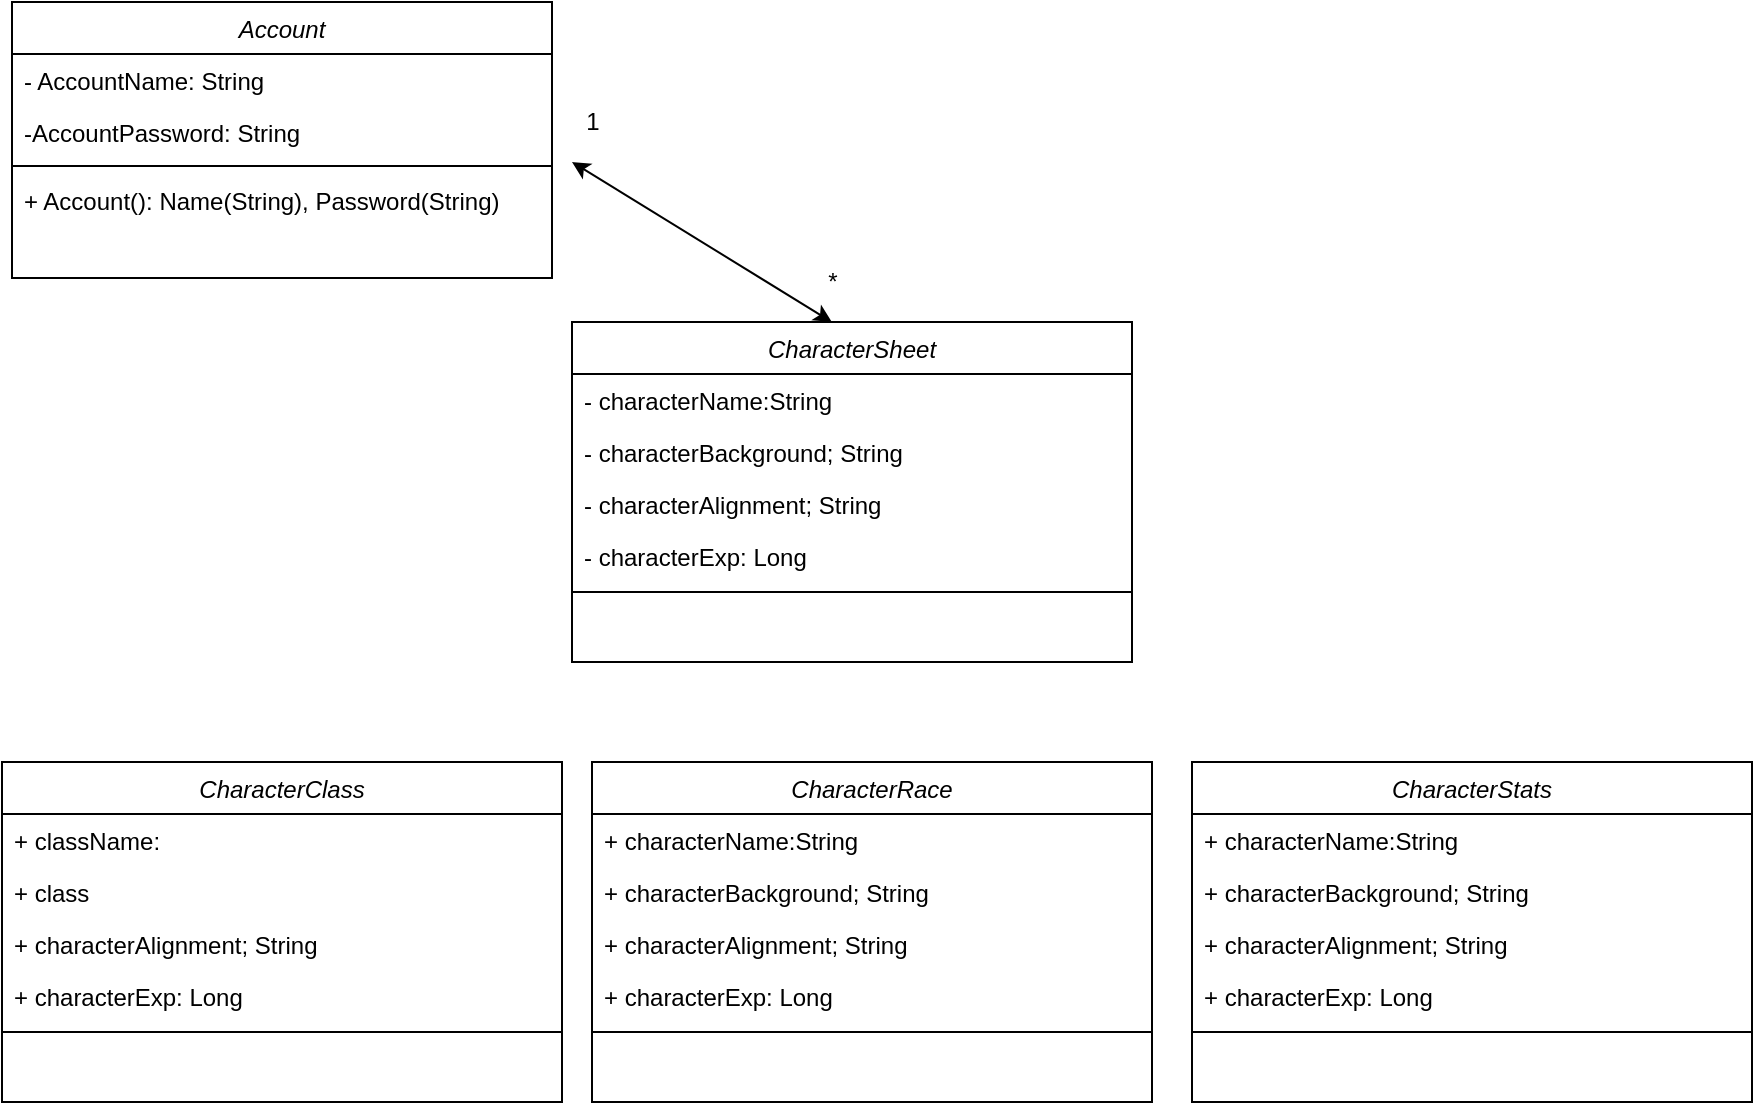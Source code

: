<mxfile version="14.5.3" type="device"><diagram id="C5RBs43oDa-KdzZeNtuy" name="Page-1"><mxGraphModel dx="959" dy="1139" grid="1" gridSize="10" guides="1" tooltips="1" connect="1" arrows="1" fold="1" page="1" pageScale="1" pageWidth="827" pageHeight="1169" math="0" shadow="0"><root><mxCell id="WIyWlLk6GJQsqaUBKTNV-0"/><mxCell id="WIyWlLk6GJQsqaUBKTNV-1" parent="WIyWlLk6GJQsqaUBKTNV-0"/><mxCell id="zkfFHV4jXpPFQw0GAbJ--0" value="Account" style="swimlane;fontStyle=2;align=center;verticalAlign=top;childLayout=stackLayout;horizontal=1;startSize=26;horizontalStack=0;resizeParent=1;resizeLast=0;collapsible=1;marginBottom=0;rounded=0;shadow=0;strokeWidth=1;" parent="WIyWlLk6GJQsqaUBKTNV-1" vertex="1"><mxGeometry x="30" y="280" width="270" height="138" as="geometry"><mxRectangle x="230" y="140" width="160" height="26" as="alternateBounds"/></mxGeometry></mxCell><mxCell id="zkfFHV4jXpPFQw0GAbJ--1" value="- AccountName: String" style="text;align=left;verticalAlign=top;spacingLeft=4;spacingRight=4;overflow=hidden;rotatable=0;points=[[0,0.5],[1,0.5]];portConstraint=eastwest;" parent="zkfFHV4jXpPFQw0GAbJ--0" vertex="1"><mxGeometry y="26" width="270" height="26" as="geometry"/></mxCell><mxCell id="zkfFHV4jXpPFQw0GAbJ--2" value="-AccountPassword: String" style="text;align=left;verticalAlign=top;spacingLeft=4;spacingRight=4;overflow=hidden;rotatable=0;points=[[0,0.5],[1,0.5]];portConstraint=eastwest;rounded=0;shadow=0;html=0;" parent="zkfFHV4jXpPFQw0GAbJ--0" vertex="1"><mxGeometry y="52" width="270" height="26" as="geometry"/></mxCell><mxCell id="zkfFHV4jXpPFQw0GAbJ--4" value="" style="line;html=1;strokeWidth=1;align=left;verticalAlign=middle;spacingTop=-1;spacingLeft=3;spacingRight=3;rotatable=0;labelPosition=right;points=[];portConstraint=eastwest;" parent="zkfFHV4jXpPFQw0GAbJ--0" vertex="1"><mxGeometry y="78" width="270" height="8" as="geometry"/></mxCell><mxCell id="zkfFHV4jXpPFQw0GAbJ--5" value="+ Account(): Name(String), Password(String)" style="text;align=left;verticalAlign=top;spacingLeft=4;spacingRight=4;overflow=hidden;rotatable=0;points=[[0,0.5],[1,0.5]];portConstraint=eastwest;" parent="zkfFHV4jXpPFQw0GAbJ--0" vertex="1"><mxGeometry y="86" width="270" height="26" as="geometry"/></mxCell><mxCell id="WyZVzTMleqS4TQ7IEFXw-0" value="CharacterSheet" style="swimlane;fontStyle=2;align=center;verticalAlign=top;childLayout=stackLayout;horizontal=1;startSize=26;horizontalStack=0;resizeParent=1;resizeLast=0;collapsible=1;marginBottom=0;rounded=0;shadow=0;strokeWidth=1;" vertex="1" parent="WIyWlLk6GJQsqaUBKTNV-1"><mxGeometry x="310" y="440" width="280" height="170" as="geometry"><mxRectangle x="230" y="140" width="160" height="26" as="alternateBounds"/></mxGeometry></mxCell><mxCell id="WyZVzTMleqS4TQ7IEFXw-1" value="- characterName:String" style="text;align=left;verticalAlign=top;spacingLeft=4;spacingRight=4;overflow=hidden;rotatable=0;points=[[0,0.5],[1,0.5]];portConstraint=eastwest;" vertex="1" parent="WyZVzTMleqS4TQ7IEFXw-0"><mxGeometry y="26" width="280" height="26" as="geometry"/></mxCell><mxCell id="WyZVzTMleqS4TQ7IEFXw-3" value="- characterBackground; String" style="text;align=left;verticalAlign=top;spacingLeft=4;spacingRight=4;overflow=hidden;rotatable=0;points=[[0,0.5],[1,0.5]];portConstraint=eastwest;rounded=0;shadow=0;html=0;" vertex="1" parent="WyZVzTMleqS4TQ7IEFXw-0"><mxGeometry y="52" width="280" height="26" as="geometry"/></mxCell><mxCell id="WyZVzTMleqS4TQ7IEFXw-7" value="- characterAlignment; String" style="text;align=left;verticalAlign=top;spacingLeft=4;spacingRight=4;overflow=hidden;rotatable=0;points=[[0,0.5],[1,0.5]];portConstraint=eastwest;rounded=0;shadow=0;html=0;" vertex="1" parent="WyZVzTMleqS4TQ7IEFXw-0"><mxGeometry y="78" width="280" height="26" as="geometry"/></mxCell><mxCell id="WyZVzTMleqS4TQ7IEFXw-6" value="- characterExp: Long" style="text;align=left;verticalAlign=top;spacingLeft=4;spacingRight=4;overflow=hidden;rotatable=0;points=[[0,0.5],[1,0.5]];portConstraint=eastwest;rounded=0;shadow=0;html=0;" vertex="1" parent="WyZVzTMleqS4TQ7IEFXw-0"><mxGeometry y="104" width="280" height="26" as="geometry"/></mxCell><mxCell id="WyZVzTMleqS4TQ7IEFXw-4" value="" style="line;html=1;strokeWidth=1;align=left;verticalAlign=middle;spacingTop=-1;spacingLeft=3;spacingRight=3;rotatable=0;labelPosition=right;points=[];portConstraint=eastwest;" vertex="1" parent="WyZVzTMleqS4TQ7IEFXw-0"><mxGeometry y="130" width="280" height="10" as="geometry"/></mxCell><mxCell id="WyZVzTMleqS4TQ7IEFXw-8" value="" style="endArrow=classic;startArrow=classic;html=1;entryX=0.464;entryY=0;entryDx=0;entryDy=0;entryPerimeter=0;" edge="1" parent="WIyWlLk6GJQsqaUBKTNV-1" target="WyZVzTMleqS4TQ7IEFXw-0"><mxGeometry width="50" height="50" relative="1" as="geometry"><mxPoint x="310" y="360" as="sourcePoint"/><mxPoint x="470" y="360" as="targetPoint"/></mxGeometry></mxCell><mxCell id="WyZVzTMleqS4TQ7IEFXw-9" value="1" style="text;html=1;align=center;verticalAlign=middle;resizable=0;points=[];autosize=1;" vertex="1" parent="WIyWlLk6GJQsqaUBKTNV-1"><mxGeometry x="310" y="330" width="20" height="20" as="geometry"/></mxCell><mxCell id="WyZVzTMleqS4TQ7IEFXw-10" value="*" style="text;html=1;align=center;verticalAlign=middle;resizable=0;points=[];autosize=1;" vertex="1" parent="WIyWlLk6GJQsqaUBKTNV-1"><mxGeometry x="430" y="410" width="20" height="20" as="geometry"/></mxCell><mxCell id="WyZVzTMleqS4TQ7IEFXw-12" value="CharacterClass" style="swimlane;fontStyle=2;align=center;verticalAlign=top;childLayout=stackLayout;horizontal=1;startSize=26;horizontalStack=0;resizeParent=1;resizeLast=0;collapsible=1;marginBottom=0;rounded=0;shadow=0;strokeWidth=1;" vertex="1" parent="WIyWlLk6GJQsqaUBKTNV-1"><mxGeometry x="25" y="660" width="280" height="170" as="geometry"><mxRectangle x="230" y="140" width="160" height="26" as="alternateBounds"/></mxGeometry></mxCell><mxCell id="WyZVzTMleqS4TQ7IEFXw-13" value="+ className:" style="text;align=left;verticalAlign=top;spacingLeft=4;spacingRight=4;overflow=hidden;rotatable=0;points=[[0,0.5],[1,0.5]];portConstraint=eastwest;" vertex="1" parent="WyZVzTMleqS4TQ7IEFXw-12"><mxGeometry y="26" width="280" height="26" as="geometry"/></mxCell><mxCell id="WyZVzTMleqS4TQ7IEFXw-14" value="+ class" style="text;align=left;verticalAlign=top;spacingLeft=4;spacingRight=4;overflow=hidden;rotatable=0;points=[[0,0.5],[1,0.5]];portConstraint=eastwest;rounded=0;shadow=0;html=0;" vertex="1" parent="WyZVzTMleqS4TQ7IEFXw-12"><mxGeometry y="52" width="280" height="26" as="geometry"/></mxCell><mxCell id="WyZVzTMleqS4TQ7IEFXw-15" value="+ characterAlignment; String" style="text;align=left;verticalAlign=top;spacingLeft=4;spacingRight=4;overflow=hidden;rotatable=0;points=[[0,0.5],[1,0.5]];portConstraint=eastwest;rounded=0;shadow=0;html=0;" vertex="1" parent="WyZVzTMleqS4TQ7IEFXw-12"><mxGeometry y="78" width="280" height="26" as="geometry"/></mxCell><mxCell id="WyZVzTMleqS4TQ7IEFXw-16" value="+ characterExp: Long" style="text;align=left;verticalAlign=top;spacingLeft=4;spacingRight=4;overflow=hidden;rotatable=0;points=[[0,0.5],[1,0.5]];portConstraint=eastwest;rounded=0;shadow=0;html=0;" vertex="1" parent="WyZVzTMleqS4TQ7IEFXw-12"><mxGeometry y="104" width="280" height="26" as="geometry"/></mxCell><mxCell id="WyZVzTMleqS4TQ7IEFXw-17" value="" style="line;html=1;strokeWidth=1;align=left;verticalAlign=middle;spacingTop=-1;spacingLeft=3;spacingRight=3;rotatable=0;labelPosition=right;points=[];portConstraint=eastwest;" vertex="1" parent="WyZVzTMleqS4TQ7IEFXw-12"><mxGeometry y="130" width="280" height="10" as="geometry"/></mxCell><mxCell id="WyZVzTMleqS4TQ7IEFXw-18" value="CharacterRace" style="swimlane;fontStyle=2;align=center;verticalAlign=top;childLayout=stackLayout;horizontal=1;startSize=26;horizontalStack=0;resizeParent=1;resizeLast=0;collapsible=1;marginBottom=0;rounded=0;shadow=0;strokeWidth=1;" vertex="1" parent="WIyWlLk6GJQsqaUBKTNV-1"><mxGeometry x="320" y="660" width="280" height="170" as="geometry"><mxRectangle x="230" y="140" width="160" height="26" as="alternateBounds"/></mxGeometry></mxCell><mxCell id="WyZVzTMleqS4TQ7IEFXw-19" value="+ characterName:String" style="text;align=left;verticalAlign=top;spacingLeft=4;spacingRight=4;overflow=hidden;rotatable=0;points=[[0,0.5],[1,0.5]];portConstraint=eastwest;" vertex="1" parent="WyZVzTMleqS4TQ7IEFXw-18"><mxGeometry y="26" width="280" height="26" as="geometry"/></mxCell><mxCell id="WyZVzTMleqS4TQ7IEFXw-20" value="+ characterBackground; String" style="text;align=left;verticalAlign=top;spacingLeft=4;spacingRight=4;overflow=hidden;rotatable=0;points=[[0,0.5],[1,0.5]];portConstraint=eastwest;rounded=0;shadow=0;html=0;" vertex="1" parent="WyZVzTMleqS4TQ7IEFXw-18"><mxGeometry y="52" width="280" height="26" as="geometry"/></mxCell><mxCell id="WyZVzTMleqS4TQ7IEFXw-21" value="+ characterAlignment; String" style="text;align=left;verticalAlign=top;spacingLeft=4;spacingRight=4;overflow=hidden;rotatable=0;points=[[0,0.5],[1,0.5]];portConstraint=eastwest;rounded=0;shadow=0;html=0;" vertex="1" parent="WyZVzTMleqS4TQ7IEFXw-18"><mxGeometry y="78" width="280" height="26" as="geometry"/></mxCell><mxCell id="WyZVzTMleqS4TQ7IEFXw-22" value="+ characterExp: Long" style="text;align=left;verticalAlign=top;spacingLeft=4;spacingRight=4;overflow=hidden;rotatable=0;points=[[0,0.5],[1,0.5]];portConstraint=eastwest;rounded=0;shadow=0;html=0;" vertex="1" parent="WyZVzTMleqS4TQ7IEFXw-18"><mxGeometry y="104" width="280" height="26" as="geometry"/></mxCell><mxCell id="WyZVzTMleqS4TQ7IEFXw-23" value="" style="line;html=1;strokeWidth=1;align=left;verticalAlign=middle;spacingTop=-1;spacingLeft=3;spacingRight=3;rotatable=0;labelPosition=right;points=[];portConstraint=eastwest;" vertex="1" parent="WyZVzTMleqS4TQ7IEFXw-18"><mxGeometry y="130" width="280" height="10" as="geometry"/></mxCell><mxCell id="WyZVzTMleqS4TQ7IEFXw-24" value="CharacterStats" style="swimlane;fontStyle=2;align=center;verticalAlign=top;childLayout=stackLayout;horizontal=1;startSize=26;horizontalStack=0;resizeParent=1;resizeLast=0;collapsible=1;marginBottom=0;rounded=0;shadow=0;strokeWidth=1;" vertex="1" parent="WIyWlLk6GJQsqaUBKTNV-1"><mxGeometry x="620" y="660" width="280" height="170" as="geometry"><mxRectangle x="230" y="140" width="160" height="26" as="alternateBounds"/></mxGeometry></mxCell><mxCell id="WyZVzTMleqS4TQ7IEFXw-25" value="+ characterName:String" style="text;align=left;verticalAlign=top;spacingLeft=4;spacingRight=4;overflow=hidden;rotatable=0;points=[[0,0.5],[1,0.5]];portConstraint=eastwest;" vertex="1" parent="WyZVzTMleqS4TQ7IEFXw-24"><mxGeometry y="26" width="280" height="26" as="geometry"/></mxCell><mxCell id="WyZVzTMleqS4TQ7IEFXw-26" value="+ characterBackground; String" style="text;align=left;verticalAlign=top;spacingLeft=4;spacingRight=4;overflow=hidden;rotatable=0;points=[[0,0.5],[1,0.5]];portConstraint=eastwest;rounded=0;shadow=0;html=0;" vertex="1" parent="WyZVzTMleqS4TQ7IEFXw-24"><mxGeometry y="52" width="280" height="26" as="geometry"/></mxCell><mxCell id="WyZVzTMleqS4TQ7IEFXw-27" value="+ characterAlignment; String" style="text;align=left;verticalAlign=top;spacingLeft=4;spacingRight=4;overflow=hidden;rotatable=0;points=[[0,0.5],[1,0.5]];portConstraint=eastwest;rounded=0;shadow=0;html=0;" vertex="1" parent="WyZVzTMleqS4TQ7IEFXw-24"><mxGeometry y="78" width="280" height="26" as="geometry"/></mxCell><mxCell id="WyZVzTMleqS4TQ7IEFXw-28" value="+ characterExp: Long" style="text;align=left;verticalAlign=top;spacingLeft=4;spacingRight=4;overflow=hidden;rotatable=0;points=[[0,0.5],[1,0.5]];portConstraint=eastwest;rounded=0;shadow=0;html=0;" vertex="1" parent="WyZVzTMleqS4TQ7IEFXw-24"><mxGeometry y="104" width="280" height="26" as="geometry"/></mxCell><mxCell id="WyZVzTMleqS4TQ7IEFXw-29" value="" style="line;html=1;strokeWidth=1;align=left;verticalAlign=middle;spacingTop=-1;spacingLeft=3;spacingRight=3;rotatable=0;labelPosition=right;points=[];portConstraint=eastwest;" vertex="1" parent="WyZVzTMleqS4TQ7IEFXw-24"><mxGeometry y="130" width="280" height="10" as="geometry"/></mxCell></root></mxGraphModel></diagram></mxfile>